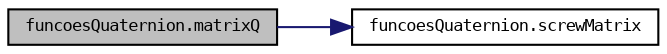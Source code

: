 digraph "funcoesQuaternion.matrixQ"
{
  bgcolor="transparent";
  edge [fontname="DejaVuSansMono",fontsize="8",labelfontname="DejaVuSansMono",labelfontsize="8"];
  node [fontname="DejaVuSansMono",fontsize="8",shape=record];
  rankdir="LR";
  Node4 [label="funcoesQuaternion.matrixQ",height=0.2,width=0.4,color="black", fillcolor="grey75", style="filled", fontcolor="black"];
  Node4 -> Node5 [color="midnightblue",fontsize="8",style="solid",fontname="DejaVuSansMono"];
  Node5 [label="funcoesQuaternion.screwMatrix",height=0.2,width=0.4,color="black",URL="$namespacefuncoesQuaternion.html#a7efd86bc50646d0d79ba1944a2622f08"];
}
